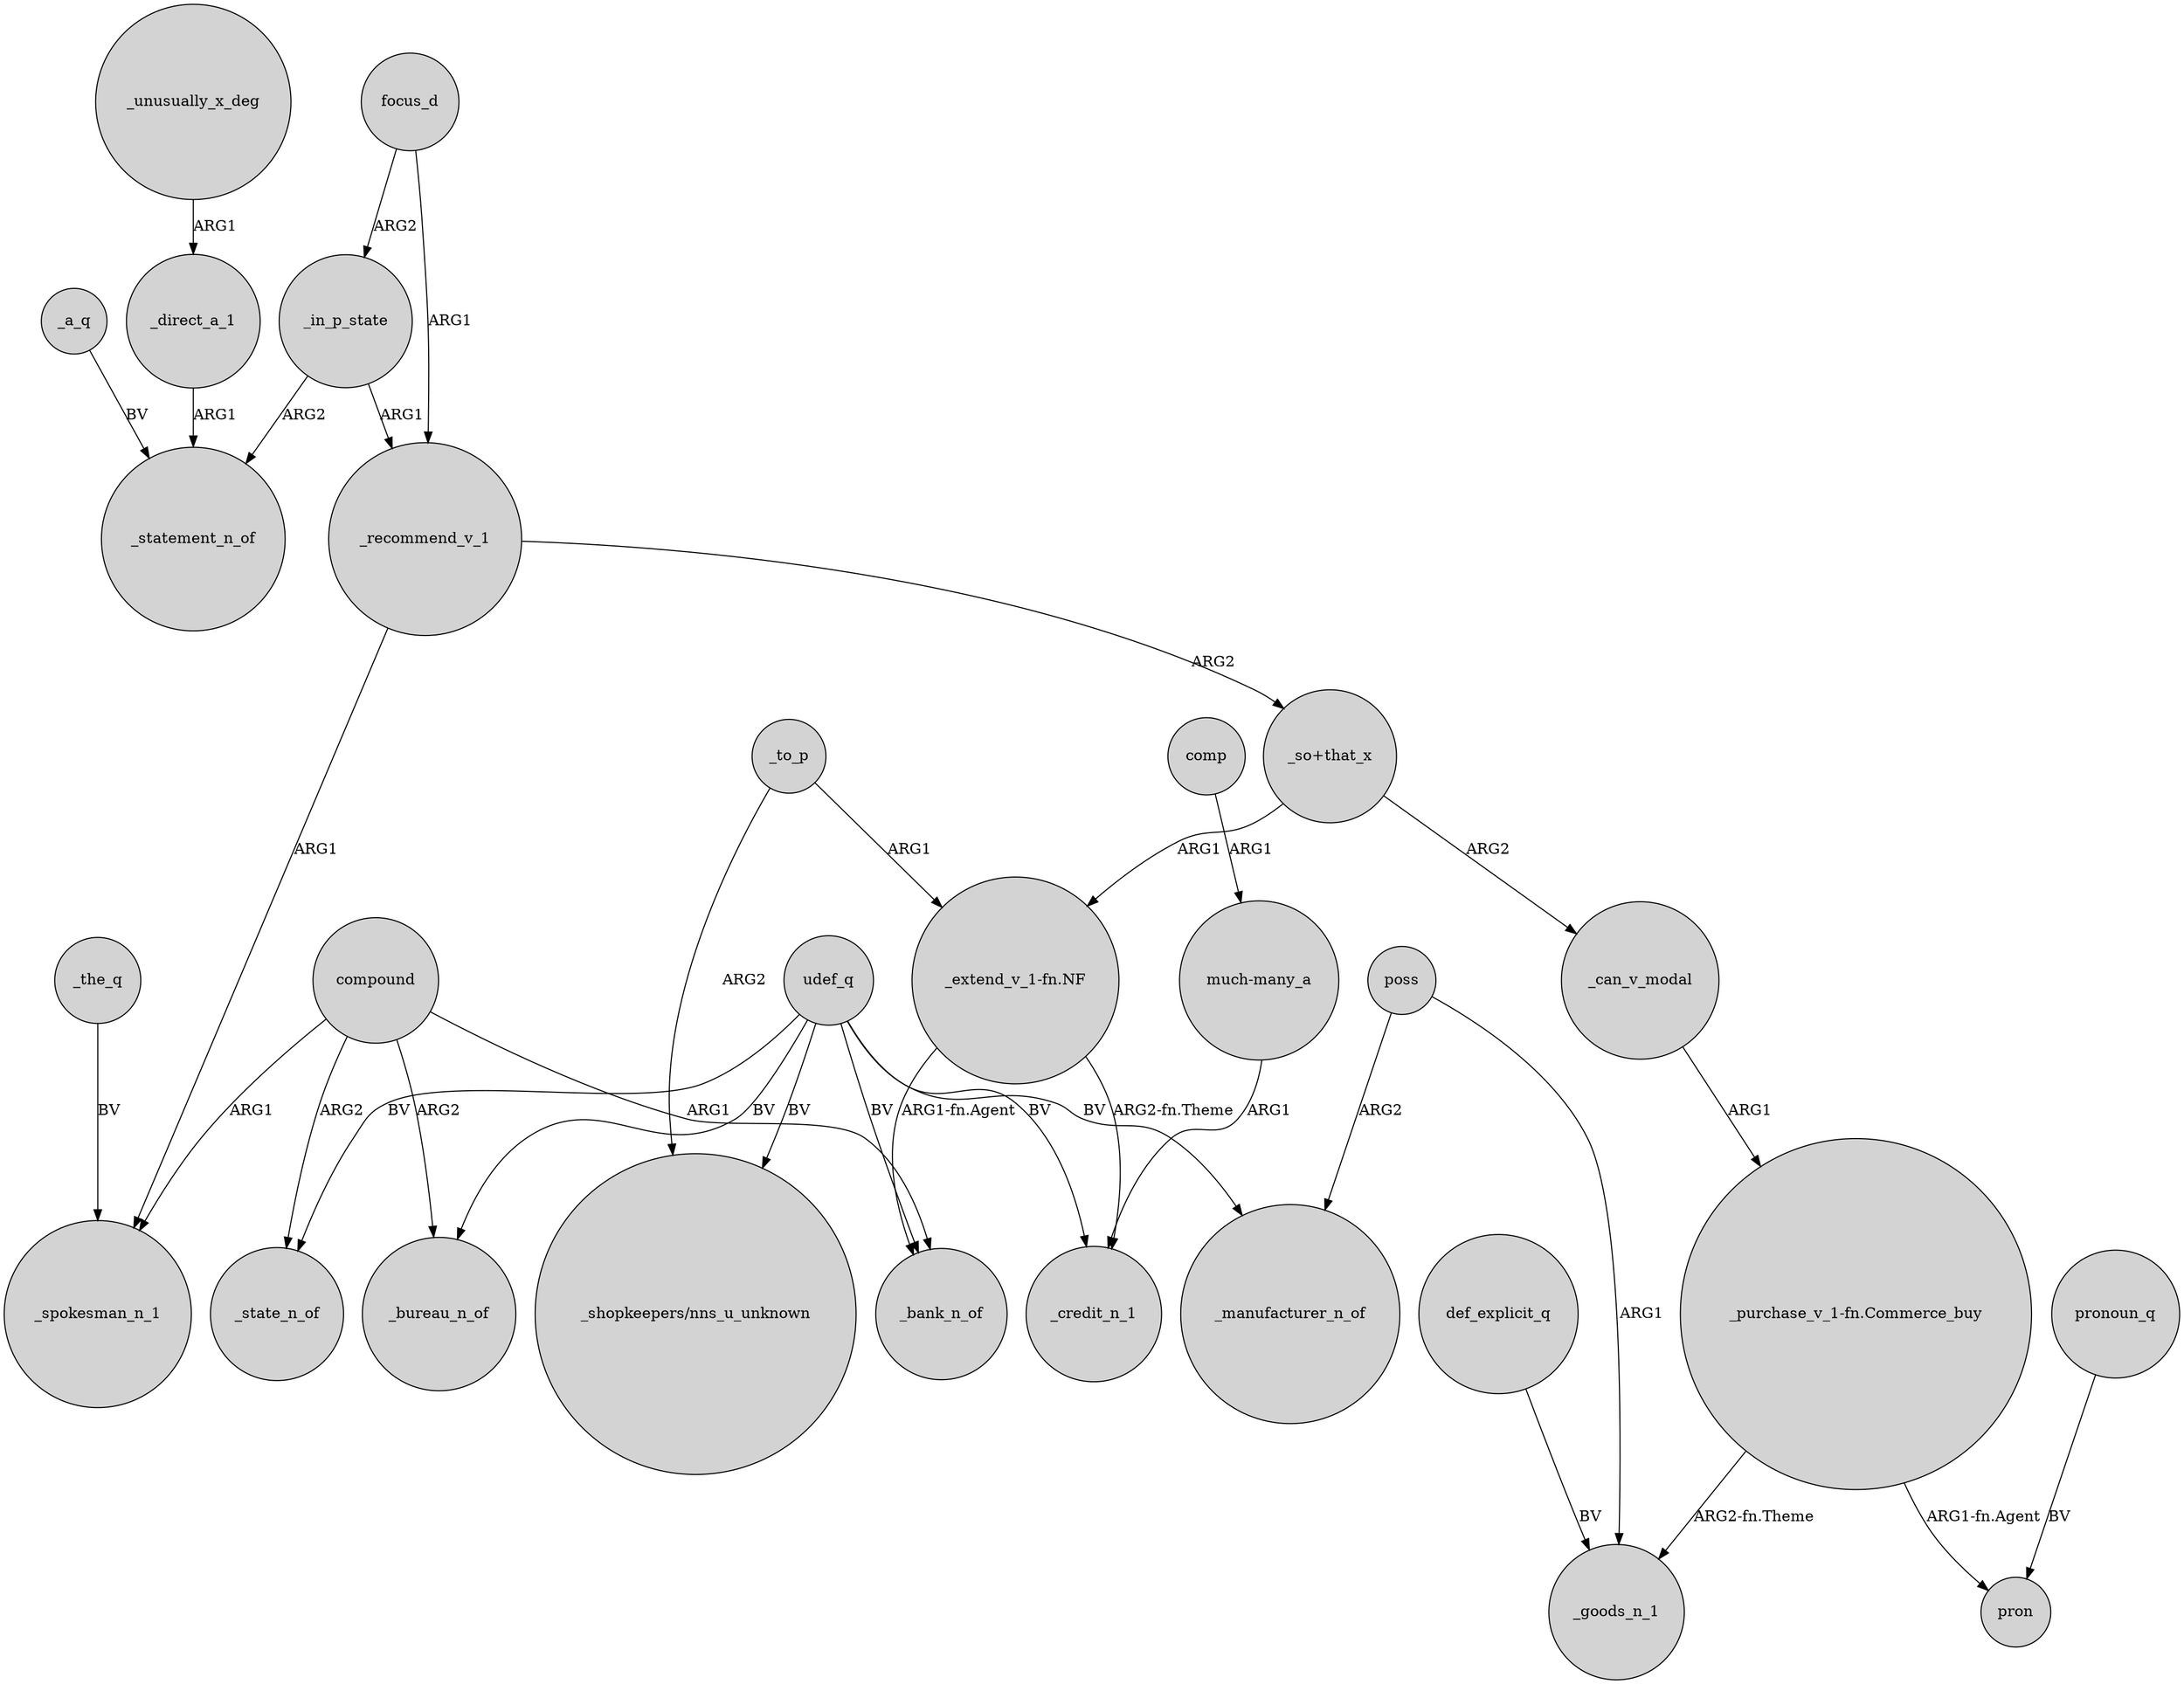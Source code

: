 digraph {
	node [shape=circle style=filled]
	_direct_a_1 -> _statement_n_of [label=ARG1]
	_to_p -> "_shopkeepers/nns_u_unknown" [label=ARG2]
	udef_q -> _credit_n_1 [label=BV]
	udef_q -> _state_n_of [label=BV]
	udef_q -> _bureau_n_of [label=BV]
	focus_d -> _in_p_state [label=ARG2]
	compound -> _bank_n_of [label=ARG1]
	_can_v_modal -> "_purchase_v_1-fn.Commerce_buy" [label=ARG1]
	_in_p_state -> _statement_n_of [label=ARG2]
	poss -> _goods_n_1 [label=ARG1]
	_a_q -> _statement_n_of [label=BV]
	compound -> _state_n_of [label=ARG2]
	def_explicit_q -> _goods_n_1 [label=BV]
	udef_q -> _manufacturer_n_of [label=BV]
	"_purchase_v_1-fn.Commerce_buy" -> pron [label="ARG1-fn.Agent"]
	compound -> _bureau_n_of [label=ARG2]
	"_purchase_v_1-fn.Commerce_buy" -> _goods_n_1 [label="ARG2-fn.Theme"]
	"_extend_v_1-fn.NF" -> _credit_n_1 [label="ARG2-fn.Theme"]
	pronoun_q -> pron [label=BV]
	compound -> _spokesman_n_1 [label=ARG1]
	_recommend_v_1 -> _spokesman_n_1 [label=ARG1]
	_recommend_v_1 -> "_so+that_x" [label=ARG2]
	comp -> "much-many_a" [label=ARG1]
	udef_q -> "_shopkeepers/nns_u_unknown" [label=BV]
	_to_p -> "_extend_v_1-fn.NF" [label=ARG1]
	"_so+that_x" -> "_extend_v_1-fn.NF" [label=ARG1]
	"_so+that_x" -> _can_v_modal [label=ARG2]
	focus_d -> _recommend_v_1 [label=ARG1]
	"_extend_v_1-fn.NF" -> _bank_n_of [label="ARG1-fn.Agent"]
	poss -> _manufacturer_n_of [label=ARG2]
	_in_p_state -> _recommend_v_1 [label=ARG1]
	_the_q -> _spokesman_n_1 [label=BV]
	"much-many_a" -> _credit_n_1 [label=ARG1]
	_unusually_x_deg -> _direct_a_1 [label=ARG1]
	udef_q -> _bank_n_of [label=BV]
}
